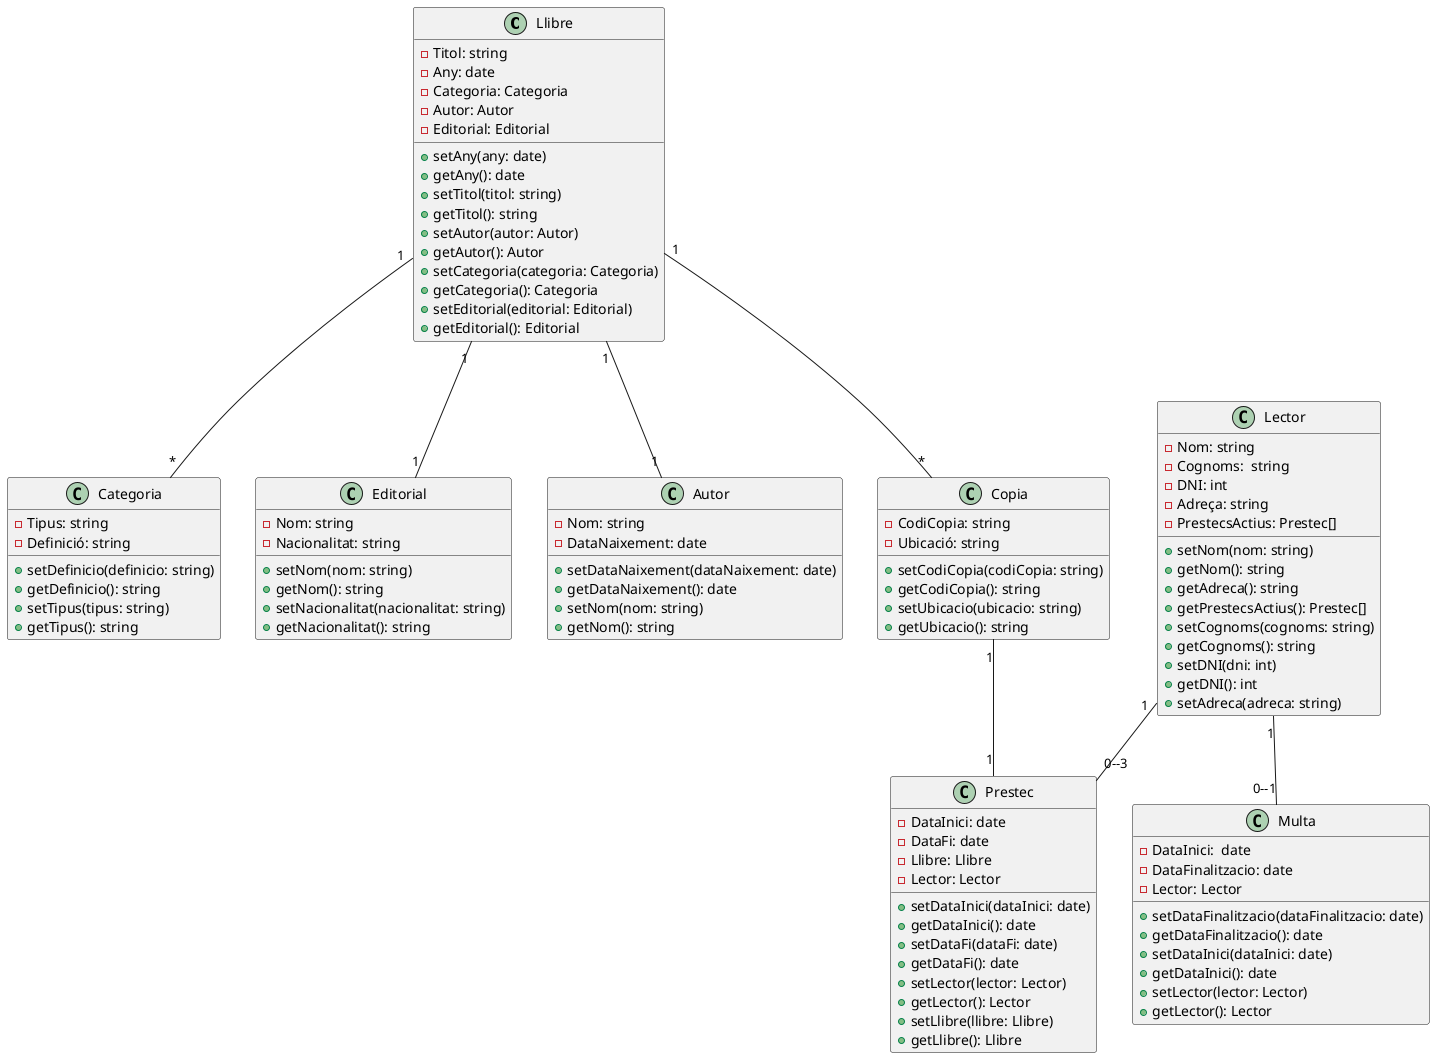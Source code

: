 @startuml

    class Llibre {
        -Titol: string
        -Any: date
        -Categoria: Categoria
        -Autor: Autor
        -Editorial: Editorial


        + setAny(any: date)
        + getAny(): date
        + setTitol(titol: string)
        + getTitol(): string
        + setAutor(autor: Autor)
        + getAutor(): Autor
        + setCategoria(categoria: Categoria)
        + getCategoria(): Categoria
        + setEditorial(editorial: Editorial)
        + getEditorial(): Editorial
    }

 class Categoria {
        -Tipus: string
        -Definició: string

        + setDefinicio(definicio: string)
        + getDefinicio(): string
        + setTipus(tipus: string)
        + getTipus(): string
    }



       class Multa {
        -DataInici:  date
        -DataFinalitzacio: date
        -Lector: Lector

        + setDataFinalitzacio(dataFinalitzacio: date)
        + getDataFinalitzacio(): date
        + setDataInici(dataInici: date)
        + getDataInici(): date
        + setLector(lector: Lector)
        + getLector(): Lector
    }

    class Editorial {
        -Nom: string
        -Nacionalitat: string

        + setNom(nom: string)
        + getNom(): string
        + setNacionalitat(nacionalitat: string)
        + getNacionalitat(): string
    }

   

    class Autor {
        -Nom: string
        -DataNaixement: date 

        
        + setDataNaixement(dataNaixement: date)
        + getDataNaixement(): date
        + setNom(nom: string)
        + getNom(): string
    }

    class Copia {
        -CodiCopia: string
        -Ubicació: string

        + setCodiCopia(codiCopia: string)
        + getCodiCopia(): string
        + setUbicacio(ubicacio: string)
        + getUbicacio(): string
    }

        class Lector {
        -Nom: string
        -Cognoms:  string
        -DNI: int
        -Adreça: string
        -PrestecsActius: Prestec[]

        + setNom(nom: string)
        + getNom(): string
        + getAdreca(): string
        + getPrestecsActius(): Prestec[]
        + setCognoms(cognoms: string)
        + getCognoms(): string
        + setDNI(dni: int)
        + getDNI(): int
        + setAdreca(adreca: string)

    }


    class Prestec {
        -DataInici: date
        -DataFi: date
        -Llibre: Llibre
        -Lector: Lector

        + setDataInici(dataInici: date)
        + getDataInici(): date
        + setDataFi(dataFi: date)
        + getDataFi(): date
        + setLector(lector: Lector)
        + getLector(): Lector
        + setLlibre(llibre: Llibre)
        + getLlibre(): Llibre
    }


 

    
    Llibre "1" -- "*" Copia 
    Llibre "1" -- "*" Categoria 
    Llibre "1" -- "1" Autor 
    Llibre "1" -- "1" Editorial 
    Copia "1" -- "1" Prestec 
    Lector "1" -- "0--3" Prestec
    Lector "1" -- "0--1" Multa 
    @enduml